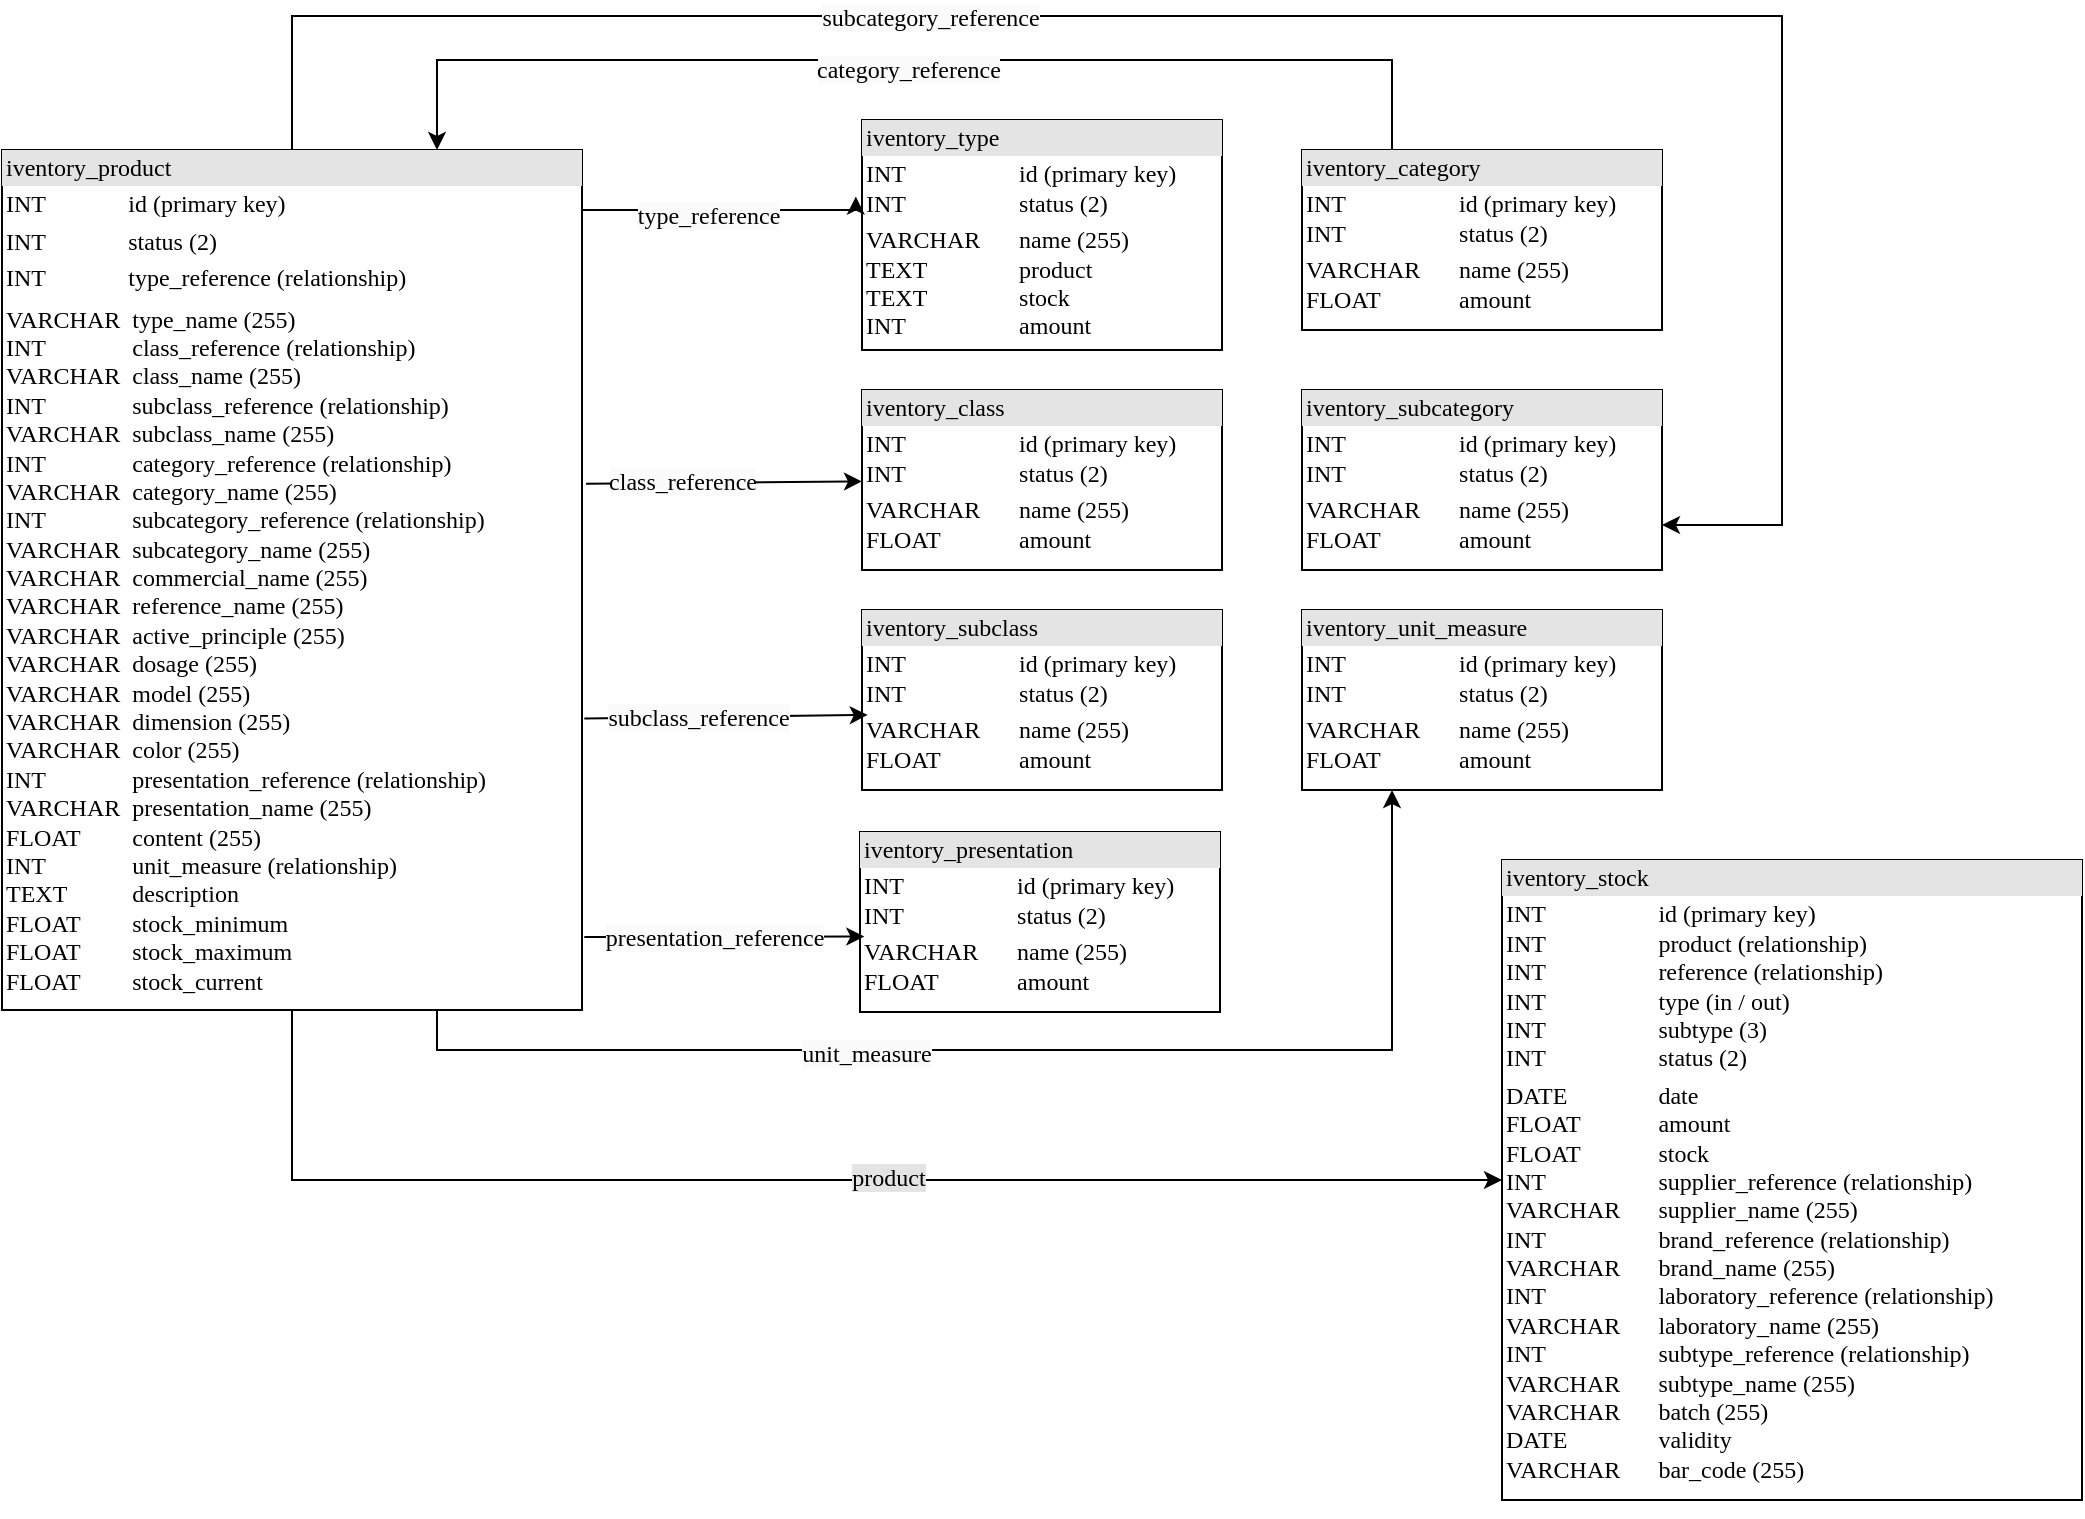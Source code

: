 <mxfile version="24.6.2" type="github">
  <diagram name="Page-1" id="2ca16b54-16f6-2749-3443-fa8db7711227">
    <mxGraphModel dx="1723" dy="785" grid="1" gridSize="10" guides="1" tooltips="1" connect="1" arrows="1" fold="1" page="1" pageScale="1" pageWidth="1100" pageHeight="850" background="none" math="0" shadow="0">
      <root>
        <mxCell id="0" />
        <mxCell id="1" parent="0" />
        <mxCell id="2ed32ef02a7f4228-1" value="&lt;div style=&quot;box-sizing:border-box;width:100%;background:#e4e4e4;padding:2px;&quot;&gt;iventory_type&lt;br&gt;&lt;/div&gt;&lt;table style=&quot;width:100%;font-size:1em;&quot; cellpadding=&quot;2&quot; cellspacing=&quot;0&quot;&gt;&lt;tbody&gt;&lt;tr&gt;&lt;td&gt;INT&lt;br&gt;INT&lt;/td&gt;&lt;td&gt;id (primary key)&lt;br&gt;status (2)&lt;br&gt;&lt;/td&gt;&lt;/tr&gt;&lt;tr&gt;&lt;td&gt;VARCHAR&lt;br&gt;TEXT&lt;br&gt;TEXT&lt;br&gt;INT&lt;/td&gt;&lt;td&gt;name (255)&lt;br&gt;product&lt;br&gt;stock&lt;br&gt;amount&lt;/td&gt;&lt;/tr&gt;&lt;/tbody&gt;&lt;/table&gt;" style="verticalAlign=top;align=left;overflow=fill;html=1;rounded=0;shadow=0;comic=0;labelBackgroundColor=none;strokeWidth=1;fontFamily=Verdana;fontSize=12" parent="1" vertex="1">
          <mxGeometry x="450" y="90" width="180" height="115" as="geometry" />
        </mxCell>
        <mxCell id="IIzZKnIERwlUmBjglA4g-13" style="edgeStyle=none;rounded=0;orthogonalLoop=1;jettySize=auto;html=1;exitX=1.007;exitY=0.388;exitDx=0;exitDy=0;exitPerimeter=0;" edge="1" parent="1" source="2ed32ef02a7f4228-8" target="IIzZKnIERwlUmBjglA4g-9">
          <mxGeometry relative="1" as="geometry" />
        </mxCell>
        <mxCell id="IIzZKnIERwlUmBjglA4g-24" value="&lt;span style=&quot;font-family: Verdana; font-size: 12px; text-align: left; background-color: rgb(251, 251, 251);&quot;&gt;class_reference&lt;/span&gt;" style="edgeLabel;html=1;align=center;verticalAlign=middle;resizable=0;points=[];" vertex="1" connectable="0" parent="IIzZKnIERwlUmBjglA4g-13">
          <mxGeometry x="-0.305" y="1" relative="1" as="geometry">
            <mxPoint as="offset" />
          </mxGeometry>
        </mxCell>
        <mxCell id="IIzZKnIERwlUmBjglA4g-22" style="edgeStyle=orthogonalEdgeStyle;rounded=0;orthogonalLoop=1;jettySize=auto;html=1;exitX=0.5;exitY=0;exitDx=0;exitDy=0;entryX=1;entryY=0.75;entryDx=0;entryDy=0;" edge="1" parent="1" source="2ed32ef02a7f4228-8" target="IIzZKnIERwlUmBjglA4g-18">
          <mxGeometry relative="1" as="geometry">
            <mxPoint x="890" y="310" as="targetPoint" />
            <Array as="points">
              <mxPoint x="165" y="38" />
              <mxPoint x="910" y="38" />
              <mxPoint x="910" y="292" />
            </Array>
          </mxGeometry>
        </mxCell>
        <mxCell id="IIzZKnIERwlUmBjglA4g-27" value="&lt;span style=&quot;font-family: Verdana; font-size: 12px; text-align: left; background-color: rgb(251, 251, 251);&quot;&gt;subcategory_reference&lt;/span&gt;" style="edgeLabel;html=1;align=center;verticalAlign=middle;resizable=0;points=[];" vertex="1" connectable="0" parent="IIzZKnIERwlUmBjglA4g-22">
          <mxGeometry x="-0.316" y="-1" relative="1" as="geometry">
            <mxPoint as="offset" />
          </mxGeometry>
        </mxCell>
        <mxCell id="IIzZKnIERwlUmBjglA4g-31" style="edgeStyle=orthogonalEdgeStyle;rounded=0;orthogonalLoop=1;jettySize=auto;html=1;exitX=0.75;exitY=1;exitDx=0;exitDy=0;entryX=0.25;entryY=1;entryDx=0;entryDy=0;" edge="1" parent="1" source="2ed32ef02a7f4228-8" target="IIzZKnIERwlUmBjglA4g-29">
          <mxGeometry relative="1" as="geometry" />
        </mxCell>
        <mxCell id="IIzZKnIERwlUmBjglA4g-33" value="&lt;span style=&quot;font-family: Verdana; font-size: 12px; text-align: left; background-color: rgb(251, 251, 251);&quot;&gt;unit_measure&lt;/span&gt;" style="edgeLabel;html=1;align=center;verticalAlign=middle;resizable=0;points=[];" vertex="1" connectable="0" parent="IIzZKnIERwlUmBjglA4g-31">
          <mxGeometry x="-0.253" y="-2" relative="1" as="geometry">
            <mxPoint as="offset" />
          </mxGeometry>
        </mxCell>
        <mxCell id="IIzZKnIERwlUmBjglA4g-36" style="edgeStyle=orthogonalEdgeStyle;rounded=0;orthogonalLoop=1;jettySize=auto;html=1;exitX=0.5;exitY=1;exitDx=0;exitDy=0;entryX=0;entryY=0.5;entryDx=0;entryDy=0;" edge="1" parent="1" source="2ed32ef02a7f4228-8" target="IIzZKnIERwlUmBjglA4g-34">
          <mxGeometry relative="1" as="geometry" />
        </mxCell>
        <mxCell id="IIzZKnIERwlUmBjglA4g-37" value="&lt;span style=&quot;font-family: Verdana; font-size: 12px; text-align: left; background-color: rgb(228, 228, 228);&quot;&gt;product&lt;/span&gt;" style="edgeLabel;html=1;align=center;verticalAlign=middle;resizable=0;points=[];" vertex="1" connectable="0" parent="IIzZKnIERwlUmBjglA4g-36">
          <mxGeometry x="0.108" y="1" relative="1" as="geometry">
            <mxPoint as="offset" />
          </mxGeometry>
        </mxCell>
        <mxCell id="2ed32ef02a7f4228-8" value="&lt;div style=&quot;box-sizing: border-box ; width: 100% ; background: #e4e4e4 ; padding: 2px&quot;&gt;iventory_product&lt;br&gt;&lt;/div&gt;&lt;table style=&quot;width: 100% ; font-size: 1em&quot; cellpadding=&quot;2&quot; cellspacing=&quot;0&quot;&gt;&lt;tbody&gt;&lt;tr&gt;&lt;td&gt;INT&lt;/td&gt;&lt;td&gt;id (primary key)&lt;/td&gt;&lt;/tr&gt;&lt;tr&gt;&lt;td&gt;INT&lt;/td&gt;&lt;td&gt;status (2)&lt;/td&gt;&lt;/tr&gt;&lt;tr&gt;&lt;td&gt;INT&lt;/td&gt;&lt;td&gt;type_reference (relationship)&lt;/td&gt;&lt;/tr&gt;&lt;tr&gt;&lt;td&gt;VARCHAR&lt;br&gt;INT&lt;br&gt;VARCHAR&lt;br&gt;INT&lt;br&gt;VARCHAR&lt;br&gt;INT&lt;br&gt;VARCHAR&lt;br&gt;INT&lt;br&gt;VARCHAR&lt;br&gt;VARCHAR&lt;br&gt;VARCHAR&lt;br&gt;VARCHAR&lt;br&gt;VARCHAR&lt;br&gt;VARCHAR&lt;br&gt;VARCHAR&lt;br&gt;VARCHAR&lt;br&gt;INT&lt;br&gt;VARCHAR&lt;br&gt;FLOAT&lt;br&gt;INT&lt;br&gt;TEXT&lt;br&gt;FLOAT&lt;br&gt;FLOAT&lt;br&gt;FLOAT&lt;br&gt;&lt;/td&gt;&lt;td&gt;&lt;table style=&quot;font-size: 1em; width: 240px;&quot; cellpadding=&quot;2&quot; cellspacing=&quot;0&quot;&gt;&lt;tbody&gt;&lt;tr&gt;&lt;td&gt;type_name (255)&lt;br&gt;class_reference (relationship)&lt;br&gt;class_name (255)&lt;br&gt;subclass_reference (relationship)&lt;br&gt;subclass_name (255)&lt;br&gt;category_reference (relationship)&lt;br&gt;category_name (255)&lt;br&gt;subcategory_reference (relationship)&lt;br&gt;subcategory_name (255)&lt;br&gt;commercial_name (255)&lt;br&gt;reference_name (255)&lt;br&gt;active_principle (255)&lt;br&gt;dosage (255)&lt;br&gt;model (255)&lt;br&gt;dimension (255)&lt;br&gt;color (255)&lt;br&gt;presentation_reference&amp;nbsp;(relationship)&lt;br&gt;presentation_name (255)&lt;br&gt;content (255)&lt;br&gt;unit_measure (relationship)&lt;br&gt;description&lt;br&gt;stock_minimum&lt;br&gt;stock_maximum&lt;br&gt;stock_current&lt;br&gt;&lt;/td&gt;&lt;/tr&gt;&lt;/tbody&gt;&lt;/table&gt;&lt;/td&gt;&lt;/tr&gt;&lt;/tbody&gt;&lt;/table&gt;" style="verticalAlign=top;align=left;overflow=fill;html=1;rounded=0;shadow=0;comic=0;labelBackgroundColor=none;strokeWidth=1;fontFamily=Verdana;fontSize=12" parent="1" vertex="1">
          <mxGeometry x="20" y="105" width="290" height="430" as="geometry" />
        </mxCell>
        <mxCell id="IIzZKnIERwlUmBjglA4g-3" style="edgeStyle=orthogonalEdgeStyle;rounded=0;orthogonalLoop=1;jettySize=auto;html=1;entryX=-0.017;entryY=0.333;entryDx=0;entryDy=0;entryPerimeter=0;" edge="1" parent="1" target="2ed32ef02a7f4228-1">
          <mxGeometry relative="1" as="geometry">
            <mxPoint x="310" y="135" as="sourcePoint" />
            <Array as="points">
              <mxPoint x="310" y="135" />
            </Array>
          </mxGeometry>
        </mxCell>
        <mxCell id="IIzZKnIERwlUmBjglA4g-23" value="&lt;span style=&quot;font-family: Verdana; font-size: 12px; text-align: left; background-color: rgb(251, 251, 251);&quot;&gt;type_reference&lt;/span&gt;" style="edgeLabel;html=1;align=center;verticalAlign=middle;resizable=0;points=[];" vertex="1" connectable="0" parent="IIzZKnIERwlUmBjglA4g-3">
          <mxGeometry x="-0.122" y="-3" relative="1" as="geometry">
            <mxPoint as="offset" />
          </mxGeometry>
        </mxCell>
        <mxCell id="IIzZKnIERwlUmBjglA4g-9" value="&lt;div style=&quot;box-sizing:border-box;width:100%;background:#e4e4e4;padding:2px;&quot;&gt;iventory_class&lt;br&gt;&lt;/div&gt;&lt;table style=&quot;width:100%;font-size:1em;&quot; cellpadding=&quot;2&quot; cellspacing=&quot;0&quot;&gt;&lt;tbody&gt;&lt;tr&gt;&lt;td&gt;INT&lt;br&gt;INT&lt;/td&gt;&lt;td&gt;id (primary key)&lt;br&gt;status (2)&lt;br&gt;&lt;/td&gt;&lt;/tr&gt;&lt;tr&gt;&lt;td&gt;VARCHAR&lt;br&gt;FLOAT&lt;/td&gt;&lt;td&gt;name (255)&lt;br&gt;amount&lt;/td&gt;&lt;/tr&gt;&lt;/tbody&gt;&lt;/table&gt;" style="verticalAlign=top;align=left;overflow=fill;html=1;rounded=0;shadow=0;comic=0;labelBackgroundColor=none;strokeWidth=1;fontFamily=Verdana;fontSize=12" vertex="1" parent="1">
          <mxGeometry x="450" y="225" width="180" height="90" as="geometry" />
        </mxCell>
        <mxCell id="IIzZKnIERwlUmBjglA4g-10" value="&lt;div style=&quot;box-sizing:border-box;width:100%;background:#e4e4e4;padding:2px;&quot;&gt;iventory_subclass&lt;br&gt;&lt;/div&gt;&lt;table style=&quot;width:100%;font-size:1em;&quot; cellpadding=&quot;2&quot; cellspacing=&quot;0&quot;&gt;&lt;tbody&gt;&lt;tr&gt;&lt;td&gt;INT&lt;br&gt;INT&lt;/td&gt;&lt;td&gt;id (primary key)&lt;br&gt;status (2)&lt;br&gt;&lt;/td&gt;&lt;/tr&gt;&lt;tr&gt;&lt;td&gt;VARCHAR&lt;br&gt;FLOAT&lt;/td&gt;&lt;td&gt;name (255)&lt;br&gt;amount&lt;/td&gt;&lt;/tr&gt;&lt;/tbody&gt;&lt;/table&gt;" style="verticalAlign=top;align=left;overflow=fill;html=1;rounded=0;shadow=0;comic=0;labelBackgroundColor=none;strokeWidth=1;fontFamily=Verdana;fontSize=12" vertex="1" parent="1">
          <mxGeometry x="450" y="335" width="180" height="90" as="geometry" />
        </mxCell>
        <mxCell id="IIzZKnIERwlUmBjglA4g-14" style="edgeStyle=none;rounded=0;orthogonalLoop=1;jettySize=auto;html=1;exitX=1.004;exitY=0.661;exitDx=0;exitDy=0;entryX=0.016;entryY=0.583;entryDx=0;entryDy=0;entryPerimeter=0;exitPerimeter=0;" edge="1" parent="1" source="2ed32ef02a7f4228-8" target="IIzZKnIERwlUmBjglA4g-10">
          <mxGeometry relative="1" as="geometry" />
        </mxCell>
        <mxCell id="IIzZKnIERwlUmBjglA4g-25" value="&lt;span style=&quot;font-family: Verdana; font-size: 12px; text-align: left; background-color: rgb(251, 251, 251);&quot;&gt;subclass_reference&lt;/span&gt;" style="edgeLabel;html=1;align=center;verticalAlign=middle;resizable=0;points=[];" vertex="1" connectable="0" parent="IIzZKnIERwlUmBjglA4g-14">
          <mxGeometry x="-0.193" relative="1" as="geometry">
            <mxPoint as="offset" />
          </mxGeometry>
        </mxCell>
        <mxCell id="IIzZKnIERwlUmBjglA4g-20" style="edgeStyle=orthogonalEdgeStyle;rounded=0;orthogonalLoop=1;jettySize=auto;html=1;exitX=0.25;exitY=0;exitDx=0;exitDy=0;entryX=0.75;entryY=0;entryDx=0;entryDy=0;" edge="1" parent="1" source="IIzZKnIERwlUmBjglA4g-17" target="2ed32ef02a7f4228-8">
          <mxGeometry relative="1" as="geometry">
            <mxPoint x="260" y="40" as="targetPoint" />
            <Array as="points">
              <mxPoint x="715" y="60" />
              <mxPoint x="238" y="60" />
            </Array>
          </mxGeometry>
        </mxCell>
        <mxCell id="IIzZKnIERwlUmBjglA4g-26" value="&lt;span style=&quot;font-family: Verdana; font-size: 12px; text-align: left; background-color: rgb(251, 251, 251);&quot;&gt;category_reference&lt;/span&gt;" style="edgeLabel;html=1;align=center;verticalAlign=middle;resizable=0;points=[];" vertex="1" connectable="0" parent="IIzZKnIERwlUmBjglA4g-20">
          <mxGeometry x="0.014" y="5" relative="1" as="geometry">
            <mxPoint as="offset" />
          </mxGeometry>
        </mxCell>
        <mxCell id="IIzZKnIERwlUmBjglA4g-17" value="&lt;div style=&quot;box-sizing:border-box;width:100%;background:#e4e4e4;padding:2px;&quot;&gt;iventory_&lt;span style=&quot;background-color: initial;&quot;&gt;category&lt;/span&gt;&lt;br&gt;&lt;/div&gt;&lt;table style=&quot;width:100%;font-size:1em;&quot; cellpadding=&quot;2&quot; cellspacing=&quot;0&quot;&gt;&lt;tbody&gt;&lt;tr&gt;&lt;td&gt;INT&lt;br&gt;INT&lt;/td&gt;&lt;td&gt;id (primary key)&lt;br&gt;status (2)&lt;br&gt;&lt;/td&gt;&lt;/tr&gt;&lt;tr&gt;&lt;td&gt;VARCHAR&lt;br&gt;FLOAT&lt;/td&gt;&lt;td&gt;name (255)&lt;br&gt;amount&lt;/td&gt;&lt;/tr&gt;&lt;/tbody&gt;&lt;/table&gt;" style="verticalAlign=top;align=left;overflow=fill;html=1;rounded=0;shadow=0;comic=0;labelBackgroundColor=none;strokeWidth=1;fontFamily=Verdana;fontSize=12" vertex="1" parent="1">
          <mxGeometry x="670" y="105" width="180" height="90" as="geometry" />
        </mxCell>
        <mxCell id="IIzZKnIERwlUmBjglA4g-18" value="&lt;div style=&quot;box-sizing:border-box;width:100%;background:#e4e4e4;padding:2px;&quot;&gt;iventory_&lt;span style=&quot;background-color: initial;&quot;&gt;subcategory&lt;/span&gt;&lt;br&gt;&lt;/div&gt;&lt;table style=&quot;width:100%;font-size:1em;&quot; cellpadding=&quot;2&quot; cellspacing=&quot;0&quot;&gt;&lt;tbody&gt;&lt;tr&gt;&lt;td&gt;INT&lt;br&gt;INT&lt;/td&gt;&lt;td&gt;id (primary key)&lt;br&gt;status (2)&lt;br&gt;&lt;/td&gt;&lt;/tr&gt;&lt;tr&gt;&lt;td&gt;VARCHAR&lt;br&gt;FLOAT&lt;/td&gt;&lt;td&gt;name (255)&lt;br&gt;amount&lt;/td&gt;&lt;/tr&gt;&lt;/tbody&gt;&lt;/table&gt;" style="verticalAlign=top;align=left;overflow=fill;html=1;rounded=0;shadow=0;comic=0;labelBackgroundColor=none;strokeWidth=1;fontFamily=Verdana;fontSize=12" vertex="1" parent="1">
          <mxGeometry x="670" y="225" width="180" height="90" as="geometry" />
        </mxCell>
        <mxCell id="IIzZKnIERwlUmBjglA4g-28" value="&lt;div style=&quot;box-sizing:border-box;width:100%;background:#e4e4e4;padding:2px;&quot;&gt;iventory_presentation&lt;br&gt;&lt;/div&gt;&lt;table style=&quot;width:100%;font-size:1em;&quot; cellpadding=&quot;2&quot; cellspacing=&quot;0&quot;&gt;&lt;tbody&gt;&lt;tr&gt;&lt;td&gt;INT&lt;br&gt;INT&lt;/td&gt;&lt;td&gt;id (primary key)&lt;br&gt;status (2)&lt;br&gt;&lt;/td&gt;&lt;/tr&gt;&lt;tr&gt;&lt;td&gt;VARCHAR&lt;br&gt;FLOAT&lt;/td&gt;&lt;td&gt;name (255)&lt;br&gt;amount&lt;/td&gt;&lt;/tr&gt;&lt;/tbody&gt;&lt;/table&gt;" style="verticalAlign=top;align=left;overflow=fill;html=1;rounded=0;shadow=0;comic=0;labelBackgroundColor=none;strokeWidth=1;fontFamily=Verdana;fontSize=12" vertex="1" parent="1">
          <mxGeometry x="449" y="446" width="180" height="90" as="geometry" />
        </mxCell>
        <mxCell id="IIzZKnIERwlUmBjglA4g-29" value="&lt;div style=&quot;box-sizing:border-box;width:100%;background:#e4e4e4;padding:2px;&quot;&gt;iventory_unit_measure&lt;br&gt;&lt;/div&gt;&lt;table style=&quot;width:100%;font-size:1em;&quot; cellpadding=&quot;2&quot; cellspacing=&quot;0&quot;&gt;&lt;tbody&gt;&lt;tr&gt;&lt;td&gt;INT&lt;br&gt;INT&lt;/td&gt;&lt;td&gt;id (primary key)&lt;br&gt;status (2)&lt;br&gt;&lt;/td&gt;&lt;/tr&gt;&lt;tr&gt;&lt;td&gt;VARCHAR&lt;br&gt;FLOAT&lt;/td&gt;&lt;td&gt;name (255)&lt;br&gt;amount&lt;/td&gt;&lt;/tr&gt;&lt;/tbody&gt;&lt;/table&gt;" style="verticalAlign=top;align=left;overflow=fill;html=1;rounded=0;shadow=0;comic=0;labelBackgroundColor=none;strokeWidth=1;fontFamily=Verdana;fontSize=12" vertex="1" parent="1">
          <mxGeometry x="670" y="335" width="180" height="90" as="geometry" />
        </mxCell>
        <mxCell id="IIzZKnIERwlUmBjglA4g-30" style="edgeStyle=none;rounded=0;orthogonalLoop=1;jettySize=auto;html=1;exitX=1.004;exitY=0.915;exitDx=0;exitDy=0;entryX=0.012;entryY=0.581;entryDx=0;entryDy=0;entryPerimeter=0;exitPerimeter=0;" edge="1" parent="1" source="2ed32ef02a7f4228-8" target="IIzZKnIERwlUmBjglA4g-28">
          <mxGeometry relative="1" as="geometry" />
        </mxCell>
        <mxCell id="IIzZKnIERwlUmBjglA4g-32" value="&lt;span style=&quot;font-family: Verdana; font-size: 12px; text-align: left; background-color: rgb(251, 251, 251);&quot;&gt;presentation_reference&lt;/span&gt;" style="edgeLabel;html=1;align=center;verticalAlign=middle;resizable=0;points=[];" vertex="1" connectable="0" parent="IIzZKnIERwlUmBjglA4g-30">
          <mxGeometry x="-0.071" relative="1" as="geometry">
            <mxPoint as="offset" />
          </mxGeometry>
        </mxCell>
        <mxCell id="IIzZKnIERwlUmBjglA4g-34" value="&lt;div style=&quot;box-sizing:border-box;width:100%;background:#e4e4e4;padding:2px;&quot;&gt;iventory_stock&lt;br&gt;&lt;/div&gt;&lt;table style=&quot;width:100%;font-size:1em;&quot; cellpadding=&quot;2&quot; cellspacing=&quot;0&quot;&gt;&lt;tbody&gt;&lt;tr&gt;&lt;td&gt;INT&lt;br&gt;INT&lt;br&gt;INT&lt;br&gt;INT&lt;br&gt;INT&lt;br&gt;INT&lt;/td&gt;&lt;td&gt;id (primary key)&lt;br&gt;product (relationship)&lt;br&gt;reference (relationship)&lt;span style=&quot;background-color: rgb(228, 228, 228);&quot;&gt;&lt;br&gt;&lt;/span&gt;type (in / out)&lt;br&gt;subtype (3)&lt;br&gt;status (2)&lt;br&gt;&lt;/td&gt;&lt;/tr&gt;&lt;tr&gt;&lt;td&gt;DATE&lt;br&gt;FLOAT&lt;br&gt;FLOAT&lt;br&gt;INT&lt;br&gt;VARCHAR&lt;br&gt;INT&amp;nbsp;&lt;br&gt;VARCHAR&lt;br&gt;INT&lt;br&gt;VARCHAR&lt;br&gt;INT&lt;br&gt;VARCHAR&lt;br&gt;VARCHAR&lt;br&gt;DATE&lt;br&gt;VARCHAR&lt;/td&gt;&lt;td&gt;date&lt;br&gt;amount&lt;br&gt;stock&lt;br&gt;supplier_reference (relationship)&lt;br&gt;supplier_name (255)&lt;br&gt;brand_reference (relationship)&lt;br&gt;brand_name (255)&lt;br&gt;laboratory_reference (relationship)&lt;br&gt;laboratory_name (255)&lt;br&gt;subtype_reference (relationship)&lt;br&gt;subtype_name (255)&lt;br&gt;batch (255)&lt;br&gt;validity&lt;br&gt;bar_code (255)&lt;/td&gt;&lt;/tr&gt;&lt;/tbody&gt;&lt;/table&gt;" style="verticalAlign=top;align=left;overflow=fill;html=1;rounded=0;shadow=0;comic=0;labelBackgroundColor=none;strokeWidth=1;fontFamily=Verdana;fontSize=12" vertex="1" parent="1">
          <mxGeometry x="770" y="460" width="290" height="320" as="geometry" />
        </mxCell>
        <mxCell id="IIzZKnIERwlUmBjglA4g-35" style="edgeStyle=orthogonalEdgeStyle;rounded=0;orthogonalLoop=1;jettySize=auto;html=1;exitX=0.5;exitY=1;exitDx=0;exitDy=0;" edge="1" parent="1" source="IIzZKnIERwlUmBjglA4g-34" target="IIzZKnIERwlUmBjglA4g-34">
          <mxGeometry relative="1" as="geometry" />
        </mxCell>
      </root>
    </mxGraphModel>
  </diagram>
</mxfile>
